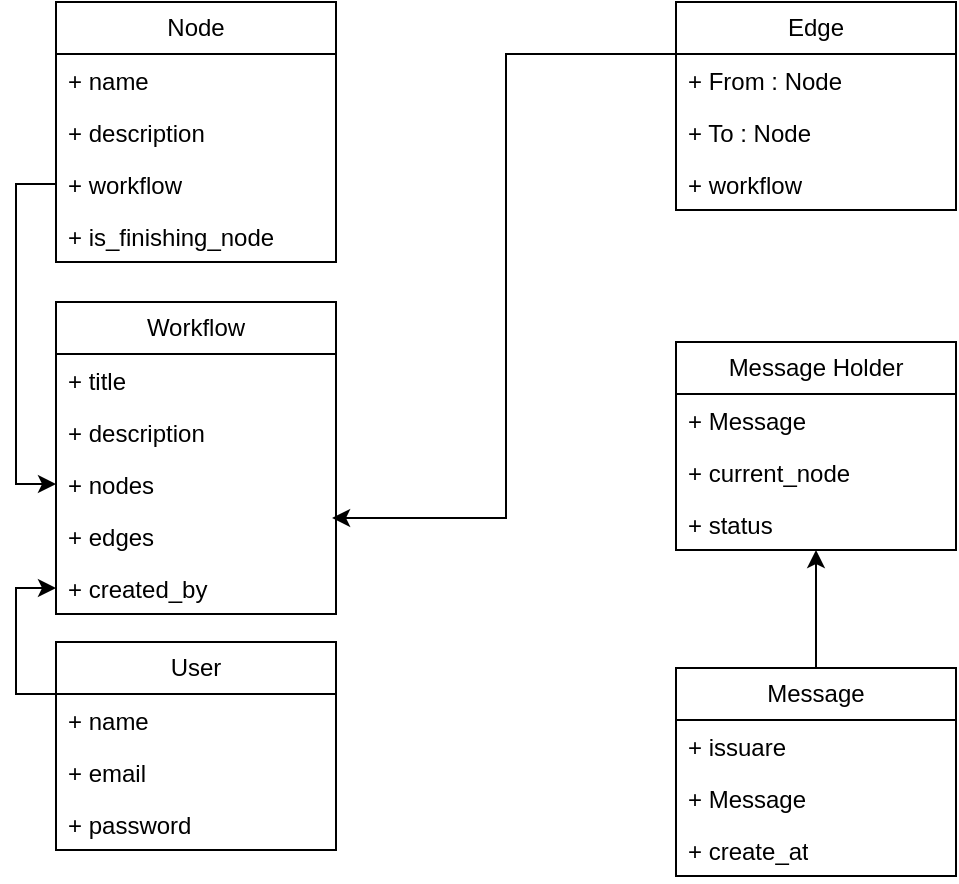 <mxfile version="22.1.21" type="device">
  <diagram name="Page-1" id="p93-MFqH70_9MtjoOF2t">
    <mxGraphModel dx="954" dy="727" grid="1" gridSize="10" guides="1" tooltips="1" connect="1" arrows="1" fold="1" page="1" pageScale="1" pageWidth="850" pageHeight="1100" math="0" shadow="0">
      <root>
        <mxCell id="0" />
        <mxCell id="1" parent="0" />
        <mxCell id="n38gvrwYGsVd-_qP2zAu-1" value="Node" style="swimlane;fontStyle=0;childLayout=stackLayout;horizontal=1;startSize=26;fillColor=none;horizontalStack=0;resizeParent=1;resizeParentMax=0;resizeLast=0;collapsible=1;marginBottom=0;whiteSpace=wrap;html=1;" parent="1" vertex="1">
          <mxGeometry x="100" y="60" width="140" height="130" as="geometry">
            <mxRectangle x="100" y="60" width="70" height="30" as="alternateBounds" />
          </mxGeometry>
        </mxCell>
        <mxCell id="n38gvrwYGsVd-_qP2zAu-2" value="+ name" style="text;strokeColor=none;fillColor=none;align=left;verticalAlign=top;spacingLeft=4;spacingRight=4;overflow=hidden;rotatable=0;points=[[0,0.5],[1,0.5]];portConstraint=eastwest;whiteSpace=wrap;html=1;" parent="n38gvrwYGsVd-_qP2zAu-1" vertex="1">
          <mxGeometry y="26" width="140" height="26" as="geometry" />
        </mxCell>
        <mxCell id="n38gvrwYGsVd-_qP2zAu-3" value="+ description" style="text;strokeColor=none;fillColor=none;align=left;verticalAlign=top;spacingLeft=4;spacingRight=4;overflow=hidden;rotatable=0;points=[[0,0.5],[1,0.5]];portConstraint=eastwest;whiteSpace=wrap;html=1;" parent="n38gvrwYGsVd-_qP2zAu-1" vertex="1">
          <mxGeometry y="52" width="140" height="26" as="geometry" />
        </mxCell>
        <mxCell id="n38gvrwYGsVd-_qP2zAu-23" value="+ workflow" style="text;strokeColor=none;fillColor=none;align=left;verticalAlign=top;spacingLeft=4;spacingRight=4;overflow=hidden;rotatable=0;points=[[0,0.5],[1,0.5]];portConstraint=eastwest;whiteSpace=wrap;html=1;" parent="n38gvrwYGsVd-_qP2zAu-1" vertex="1">
          <mxGeometry y="78" width="140" height="26" as="geometry" />
        </mxCell>
        <mxCell id="UB96zouvduJL1tUC0Yp4-5" value="+ is_finishing_node" style="text;strokeColor=none;fillColor=none;align=left;verticalAlign=top;spacingLeft=4;spacingRight=4;overflow=hidden;rotatable=0;points=[[0,0.5],[1,0.5]];portConstraint=eastwest;whiteSpace=wrap;html=1;" vertex="1" parent="n38gvrwYGsVd-_qP2zAu-1">
          <mxGeometry y="104" width="140" height="26" as="geometry" />
        </mxCell>
        <mxCell id="n38gvrwYGsVd-_qP2zAu-10" value="Edge" style="swimlane;fontStyle=0;childLayout=stackLayout;horizontal=1;startSize=26;fillColor=none;horizontalStack=0;resizeParent=1;resizeParentMax=0;resizeLast=0;collapsible=1;marginBottom=0;whiteSpace=wrap;html=1;" parent="1" vertex="1">
          <mxGeometry x="410" y="60" width="140" height="104" as="geometry" />
        </mxCell>
        <mxCell id="n38gvrwYGsVd-_qP2zAu-11" value="+ From : Node" style="text;strokeColor=none;fillColor=none;align=left;verticalAlign=top;spacingLeft=4;spacingRight=4;overflow=hidden;rotatable=0;points=[[0,0.5],[1,0.5]];portConstraint=eastwest;whiteSpace=wrap;html=1;" parent="n38gvrwYGsVd-_qP2zAu-10" vertex="1">
          <mxGeometry y="26" width="140" height="26" as="geometry" />
        </mxCell>
        <mxCell id="n38gvrwYGsVd-_qP2zAu-12" value="+ To : Node" style="text;strokeColor=none;fillColor=none;align=left;verticalAlign=top;spacingLeft=4;spacingRight=4;overflow=hidden;rotatable=0;points=[[0,0.5],[1,0.5]];portConstraint=eastwest;whiteSpace=wrap;html=1;" parent="n38gvrwYGsVd-_qP2zAu-10" vertex="1">
          <mxGeometry y="52" width="140" height="26" as="geometry" />
        </mxCell>
        <mxCell id="SWWidySV7k99RmOuQCNw-3" value="+ workflow" style="text;strokeColor=none;fillColor=none;align=left;verticalAlign=top;spacingLeft=4;spacingRight=4;overflow=hidden;rotatable=0;points=[[0,0.5],[1,0.5]];portConstraint=eastwest;whiteSpace=wrap;html=1;" parent="n38gvrwYGsVd-_qP2zAu-10" vertex="1">
          <mxGeometry y="78" width="140" height="26" as="geometry" />
        </mxCell>
        <mxCell id="n38gvrwYGsVd-_qP2zAu-19" value="Workflow" style="swimlane;fontStyle=0;childLayout=stackLayout;horizontal=1;startSize=26;fillColor=none;horizontalStack=0;resizeParent=1;resizeParentMax=0;resizeLast=0;collapsible=1;marginBottom=0;whiteSpace=wrap;html=1;" parent="1" vertex="1">
          <mxGeometry x="100" y="210" width="140" height="156" as="geometry" />
        </mxCell>
        <mxCell id="n38gvrwYGsVd-_qP2zAu-20" value="+ title" style="text;strokeColor=none;fillColor=none;align=left;verticalAlign=top;spacingLeft=4;spacingRight=4;overflow=hidden;rotatable=0;points=[[0,0.5],[1,0.5]];portConstraint=eastwest;whiteSpace=wrap;html=1;" parent="n38gvrwYGsVd-_qP2zAu-19" vertex="1">
          <mxGeometry y="26" width="140" height="26" as="geometry" />
        </mxCell>
        <mxCell id="n38gvrwYGsVd-_qP2zAu-21" value="+ description" style="text;strokeColor=none;fillColor=none;align=left;verticalAlign=top;spacingLeft=4;spacingRight=4;overflow=hidden;rotatable=0;points=[[0,0.5],[1,0.5]];portConstraint=eastwest;whiteSpace=wrap;html=1;" parent="n38gvrwYGsVd-_qP2zAu-19" vertex="1">
          <mxGeometry y="52" width="140" height="26" as="geometry" />
        </mxCell>
        <mxCell id="n38gvrwYGsVd-_qP2zAu-22" value="+ nodes" style="text;strokeColor=none;fillColor=none;align=left;verticalAlign=top;spacingLeft=4;spacingRight=4;overflow=hidden;rotatable=0;points=[[0,0.5],[1,0.5]];portConstraint=eastwest;whiteSpace=wrap;html=1;" parent="n38gvrwYGsVd-_qP2zAu-19" vertex="1">
          <mxGeometry y="78" width="140" height="26" as="geometry" />
        </mxCell>
        <mxCell id="JLe8cTBO1K_Y1oToctCn-2" value="+ edges" style="text;strokeColor=none;fillColor=none;align=left;verticalAlign=top;spacingLeft=4;spacingRight=4;overflow=hidden;rotatable=0;points=[[0,0.5],[1,0.5]];portConstraint=eastwest;whiteSpace=wrap;html=1;" parent="n38gvrwYGsVd-_qP2zAu-19" vertex="1">
          <mxGeometry y="104" width="140" height="26" as="geometry" />
        </mxCell>
        <mxCell id="n38gvrwYGsVd-_qP2zAu-33" value="+ created_by" style="text;strokeColor=none;fillColor=none;align=left;verticalAlign=top;spacingLeft=4;spacingRight=4;overflow=hidden;rotatable=0;points=[[0,0.5],[1,0.5]];portConstraint=eastwest;whiteSpace=wrap;html=1;" parent="n38gvrwYGsVd-_qP2zAu-19" vertex="1">
          <mxGeometry y="130" width="140" height="26" as="geometry" />
        </mxCell>
        <mxCell id="n38gvrwYGsVd-_qP2zAu-28" style="edgeStyle=orthogonalEdgeStyle;rounded=0;orthogonalLoop=1;jettySize=auto;html=1;exitX=0;exitY=0.5;exitDx=0;exitDy=0;entryX=0;entryY=0.5;entryDx=0;entryDy=0;" parent="1" source="n38gvrwYGsVd-_qP2zAu-23" target="n38gvrwYGsVd-_qP2zAu-22" edge="1">
          <mxGeometry relative="1" as="geometry" />
        </mxCell>
        <mxCell id="n38gvrwYGsVd-_qP2zAu-34" style="edgeStyle=orthogonalEdgeStyle;rounded=0;orthogonalLoop=1;jettySize=auto;html=1;exitX=0;exitY=0.25;exitDx=0;exitDy=0;entryX=0;entryY=0.5;entryDx=0;entryDy=0;" parent="1" source="n38gvrwYGsVd-_qP2zAu-29" target="n38gvrwYGsVd-_qP2zAu-33" edge="1">
          <mxGeometry relative="1" as="geometry" />
        </mxCell>
        <mxCell id="n38gvrwYGsVd-_qP2zAu-29" value="User" style="swimlane;fontStyle=0;childLayout=stackLayout;horizontal=1;startSize=26;fillColor=none;horizontalStack=0;resizeParent=1;resizeParentMax=0;resizeLast=0;collapsible=1;marginBottom=0;whiteSpace=wrap;html=1;" parent="1" vertex="1">
          <mxGeometry x="100" y="380" width="140" height="104" as="geometry" />
        </mxCell>
        <mxCell id="n38gvrwYGsVd-_qP2zAu-30" value="+ name" style="text;strokeColor=none;fillColor=none;align=left;verticalAlign=top;spacingLeft=4;spacingRight=4;overflow=hidden;rotatable=0;points=[[0,0.5],[1,0.5]];portConstraint=eastwest;whiteSpace=wrap;html=1;" parent="n38gvrwYGsVd-_qP2zAu-29" vertex="1">
          <mxGeometry y="26" width="140" height="26" as="geometry" />
        </mxCell>
        <mxCell id="n38gvrwYGsVd-_qP2zAu-31" value="+ email" style="text;strokeColor=none;fillColor=none;align=left;verticalAlign=top;spacingLeft=4;spacingRight=4;overflow=hidden;rotatable=0;points=[[0,0.5],[1,0.5]];portConstraint=eastwest;whiteSpace=wrap;html=1;" parent="n38gvrwYGsVd-_qP2zAu-29" vertex="1">
          <mxGeometry y="52" width="140" height="26" as="geometry" />
        </mxCell>
        <mxCell id="n38gvrwYGsVd-_qP2zAu-32" value="+ password" style="text;strokeColor=none;fillColor=none;align=left;verticalAlign=top;spacingLeft=4;spacingRight=4;overflow=hidden;rotatable=0;points=[[0,0.5],[1,0.5]];portConstraint=eastwest;whiteSpace=wrap;html=1;" parent="n38gvrwYGsVd-_qP2zAu-29" vertex="1">
          <mxGeometry y="78" width="140" height="26" as="geometry" />
        </mxCell>
        <mxCell id="U1eCTYgH4cL-UANV3gPr-8" style="edgeStyle=orthogonalEdgeStyle;rounded=0;orthogonalLoop=1;jettySize=auto;html=1;exitX=0.5;exitY=0;exitDx=0;exitDy=0;" parent="1" source="n38gvrwYGsVd-_qP2zAu-42" target="U1eCTYgH4cL-UANV3gPr-1" edge="1">
          <mxGeometry relative="1" as="geometry" />
        </mxCell>
        <mxCell id="n38gvrwYGsVd-_qP2zAu-42" value="Message" style="swimlane;fontStyle=0;childLayout=stackLayout;horizontal=1;startSize=26;fillColor=none;horizontalStack=0;resizeParent=1;resizeParentMax=0;resizeLast=0;collapsible=1;marginBottom=0;whiteSpace=wrap;html=1;" parent="1" vertex="1">
          <mxGeometry x="410" y="393" width="140" height="104" as="geometry">
            <mxRectangle x="410" y="393" width="90" height="30" as="alternateBounds" />
          </mxGeometry>
        </mxCell>
        <mxCell id="n38gvrwYGsVd-_qP2zAu-43" value="+ issuare&amp;nbsp;" style="text;strokeColor=none;fillColor=none;align=left;verticalAlign=top;spacingLeft=4;spacingRight=4;overflow=hidden;rotatable=0;points=[[0,0.5],[1,0.5]];portConstraint=eastwest;whiteSpace=wrap;html=1;" parent="n38gvrwYGsVd-_qP2zAu-42" vertex="1">
          <mxGeometry y="26" width="140" height="26" as="geometry" />
        </mxCell>
        <mxCell id="n38gvrwYGsVd-_qP2zAu-50" value="+ Message" style="text;strokeColor=none;fillColor=none;align=left;verticalAlign=top;spacingLeft=4;spacingRight=4;overflow=hidden;rotatable=0;points=[[0,0.5],[1,0.5]];portConstraint=eastwest;whiteSpace=wrap;html=1;" parent="n38gvrwYGsVd-_qP2zAu-42" vertex="1">
          <mxGeometry y="52" width="140" height="26" as="geometry" />
        </mxCell>
        <mxCell id="VMusdgYUHm_D8lkW7vcX-1" value="+ create_at" style="text;strokeColor=none;fillColor=none;align=left;verticalAlign=top;spacingLeft=4;spacingRight=4;overflow=hidden;rotatable=0;points=[[0,0.5],[1,0.5]];portConstraint=eastwest;whiteSpace=wrap;html=1;" parent="n38gvrwYGsVd-_qP2zAu-42" vertex="1">
          <mxGeometry y="78" width="140" height="26" as="geometry" />
        </mxCell>
        <mxCell id="U1eCTYgH4cL-UANV3gPr-1" value="Message Holder" style="swimlane;fontStyle=0;childLayout=stackLayout;horizontal=1;startSize=26;fillColor=none;horizontalStack=0;resizeParent=1;resizeParentMax=0;resizeLast=0;collapsible=1;marginBottom=0;whiteSpace=wrap;html=1;" parent="1" vertex="1">
          <mxGeometry x="410" y="230" width="140" height="104" as="geometry" />
        </mxCell>
        <mxCell id="U1eCTYgH4cL-UANV3gPr-3" value="+ Message" style="text;strokeColor=none;fillColor=none;align=left;verticalAlign=top;spacingLeft=4;spacingRight=4;overflow=hidden;rotatable=0;points=[[0,0.5],[1,0.5]];portConstraint=eastwest;whiteSpace=wrap;html=1;" parent="U1eCTYgH4cL-UANV3gPr-1" vertex="1">
          <mxGeometry y="26" width="140" height="26" as="geometry" />
        </mxCell>
        <mxCell id="JLe8cTBO1K_Y1oToctCn-1" value="+ current_node" style="text;strokeColor=none;fillColor=none;align=left;verticalAlign=top;spacingLeft=4;spacingRight=4;overflow=hidden;rotatable=0;points=[[0,0.5],[1,0.5]];portConstraint=eastwest;whiteSpace=wrap;html=1;" parent="U1eCTYgH4cL-UANV3gPr-1" vertex="1">
          <mxGeometry y="52" width="140" height="26" as="geometry" />
        </mxCell>
        <mxCell id="UB96zouvduJL1tUC0Yp4-3" value="+ status" style="text;strokeColor=none;fillColor=none;align=left;verticalAlign=top;spacingLeft=4;spacingRight=4;overflow=hidden;rotatable=0;points=[[0,0.5],[1,0.5]];portConstraint=eastwest;whiteSpace=wrap;html=1;" vertex="1" parent="U1eCTYgH4cL-UANV3gPr-1">
          <mxGeometry y="78" width="140" height="26" as="geometry" />
        </mxCell>
        <mxCell id="SWWidySV7k99RmOuQCNw-2" style="edgeStyle=orthogonalEdgeStyle;rounded=0;orthogonalLoop=1;jettySize=auto;html=1;exitX=0;exitY=0.25;exitDx=0;exitDy=0;entryX=0.986;entryY=0.154;entryDx=0;entryDy=0;entryPerimeter=0;" parent="1" source="n38gvrwYGsVd-_qP2zAu-10" target="JLe8cTBO1K_Y1oToctCn-2" edge="1">
          <mxGeometry relative="1" as="geometry" />
        </mxCell>
      </root>
    </mxGraphModel>
  </diagram>
</mxfile>

